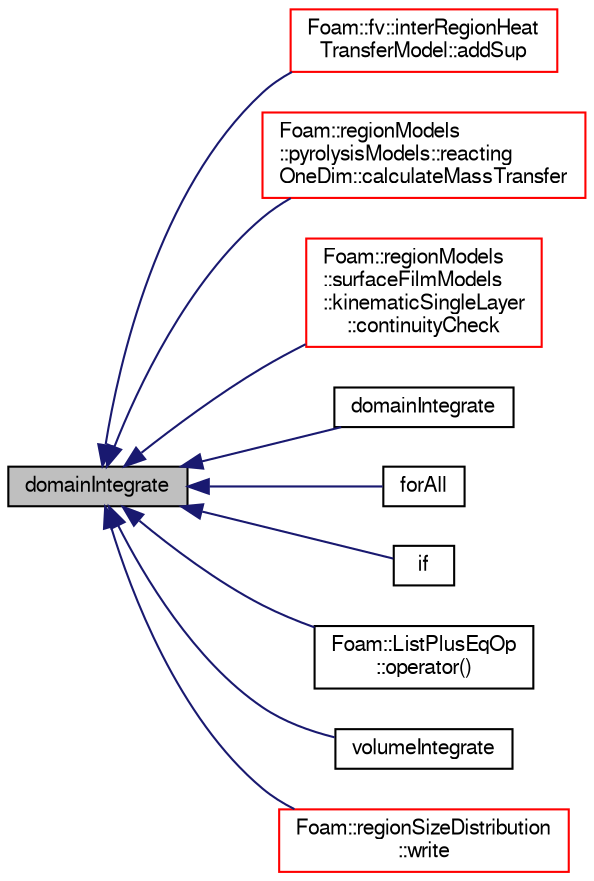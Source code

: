 digraph "domainIntegrate"
{
  bgcolor="transparent";
  edge [fontname="FreeSans",fontsize="10",labelfontname="FreeSans",labelfontsize="10"];
  node [fontname="FreeSans",fontsize="10",shape=record];
  rankdir="LR";
  Node26662 [label="domainIntegrate",height=0.2,width=0.4,color="black", fillcolor="grey75", style="filled", fontcolor="black"];
  Node26662 -> Node26663 [dir="back",color="midnightblue",fontsize="10",style="solid",fontname="FreeSans"];
  Node26663 [label="Foam::fv::interRegionHeat\lTransferModel::addSup",height=0.2,width=0.4,color="red",URL="$a23542.html#a9c3a3fc9e70c143a42b667f4c9485ec3",tooltip="Source term to energy equation. "];
  Node26662 -> Node26665 [dir="back",color="midnightblue",fontsize="10",style="solid",fontname="FreeSans"];
  Node26665 [label="Foam::regionModels\l::pyrolysisModels::reacting\lOneDim::calculateMassTransfer",height=0.2,width=0.4,color="red",URL="$a28978.html#aebd682c7a3b4af9a49c23c154d966dde",tooltip="Mass check. "];
  Node26662 -> Node26667 [dir="back",color="midnightblue",fontsize="10",style="solid",fontname="FreeSans"];
  Node26667 [label="Foam::regionModels\l::surfaceFilmModels\l::kinematicSingleLayer\l::continuityCheck",height=0.2,width=0.4,color="red",URL="$a29042.html#a14bd3e6eaad50b584cfdb55cb6ab073e",tooltip="Continuity check. "];
  Node26662 -> Node26673 [dir="back",color="midnightblue",fontsize="10",style="solid",fontname="FreeSans"];
  Node26673 [label="domainIntegrate",height=0.2,width=0.4,color="black",URL="$a21134.html#ad007f8ebbff99015d86aaba13cf4e529"];
  Node26662 -> Node26674 [dir="back",color="midnightblue",fontsize="10",style="solid",fontname="FreeSans"];
  Node26674 [label="forAll",height=0.2,width=0.4,color="black",URL="$a38498.html#a9355a38e2751fb0aed092ab612f7a29f"];
  Node26662 -> Node26675 [dir="back",color="midnightblue",fontsize="10",style="solid",fontname="FreeSans"];
  Node26675 [label="if",height=0.2,width=0.4,color="black",URL="$a38057.html#a83c95858e499c38024ce09de13ca697a"];
  Node26662 -> Node26676 [dir="back",color="midnightblue",fontsize="10",style="solid",fontname="FreeSans"];
  Node26676 [label="Foam::ListPlusEqOp\l::operator()",height=0.2,width=0.4,color="black",URL="$a28762.html#a33f59e84c60f75110e784d87fe239ad9"];
  Node26662 -> Node26677 [dir="back",color="midnightblue",fontsize="10",style="solid",fontname="FreeSans"];
  Node26677 [label="volumeIntegrate",height=0.2,width=0.4,color="black",URL="$a21134.html#a1877c8bbec08022648a47f0f421c9eb1"];
  Node26662 -> Node26678 [dir="back",color="midnightblue",fontsize="10",style="solid",fontname="FreeSans"];
  Node26678 [label="Foam::regionSizeDistribution\l::write",height=0.2,width=0.4,color="red",URL="$a28766.html#aac759501cf6c7895a70eecbef0226ae1",tooltip="Calculate the regionSizeDistribution and write. "];
}

